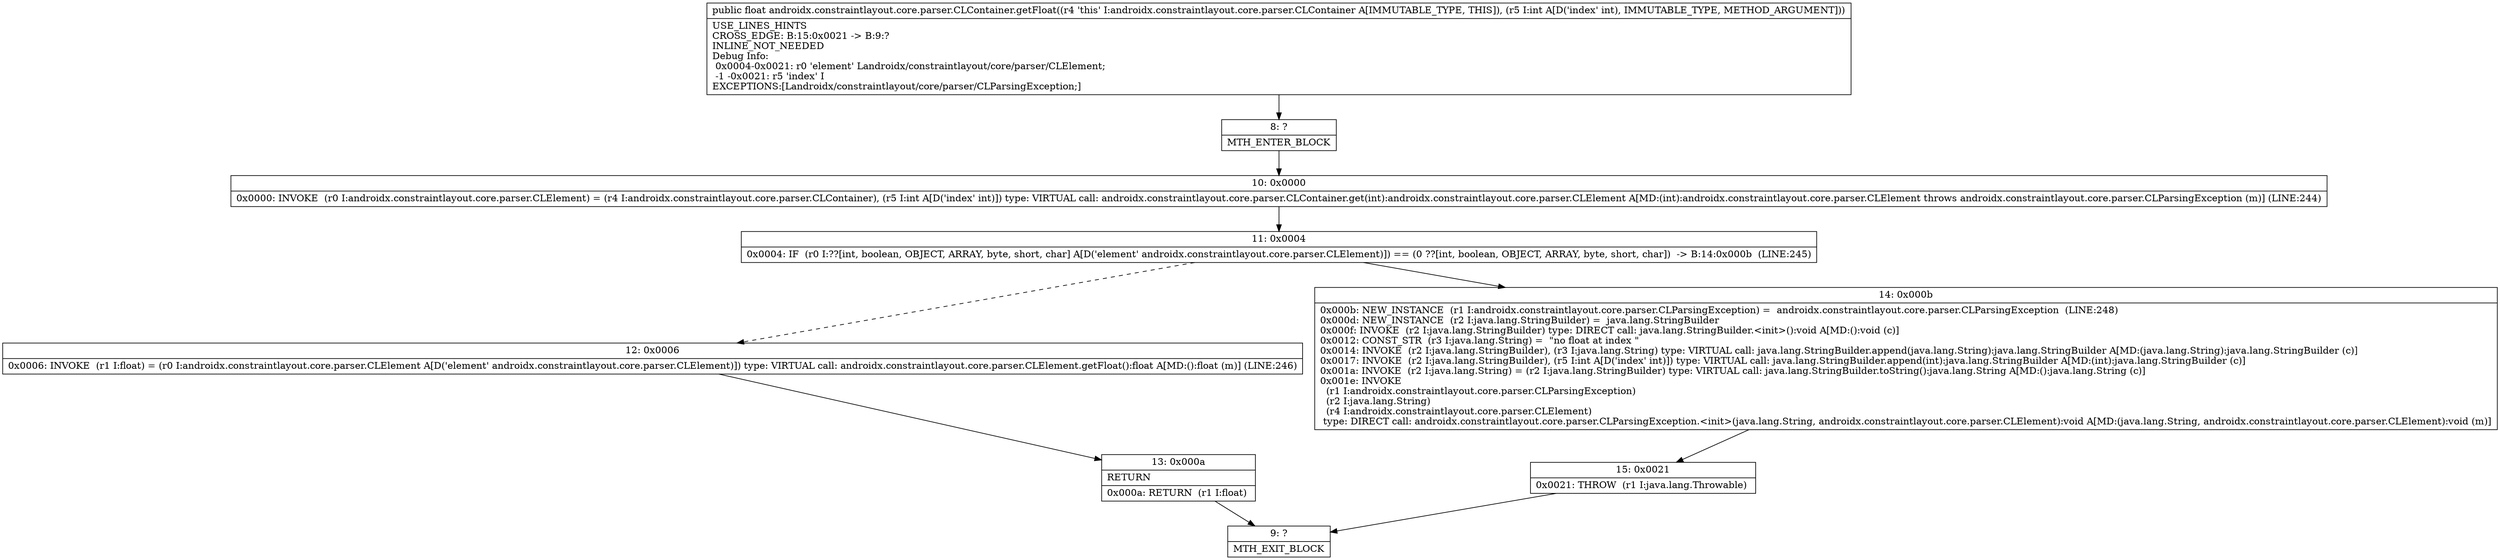 digraph "CFG forandroidx.constraintlayout.core.parser.CLContainer.getFloat(I)F" {
Node_8 [shape=record,label="{8\:\ ?|MTH_ENTER_BLOCK\l}"];
Node_10 [shape=record,label="{10\:\ 0x0000|0x0000: INVOKE  (r0 I:androidx.constraintlayout.core.parser.CLElement) = (r4 I:androidx.constraintlayout.core.parser.CLContainer), (r5 I:int A[D('index' int)]) type: VIRTUAL call: androidx.constraintlayout.core.parser.CLContainer.get(int):androidx.constraintlayout.core.parser.CLElement A[MD:(int):androidx.constraintlayout.core.parser.CLElement throws androidx.constraintlayout.core.parser.CLParsingException (m)] (LINE:244)\l}"];
Node_11 [shape=record,label="{11\:\ 0x0004|0x0004: IF  (r0 I:??[int, boolean, OBJECT, ARRAY, byte, short, char] A[D('element' androidx.constraintlayout.core.parser.CLElement)]) == (0 ??[int, boolean, OBJECT, ARRAY, byte, short, char])  \-\> B:14:0x000b  (LINE:245)\l}"];
Node_12 [shape=record,label="{12\:\ 0x0006|0x0006: INVOKE  (r1 I:float) = (r0 I:androidx.constraintlayout.core.parser.CLElement A[D('element' androidx.constraintlayout.core.parser.CLElement)]) type: VIRTUAL call: androidx.constraintlayout.core.parser.CLElement.getFloat():float A[MD:():float (m)] (LINE:246)\l}"];
Node_13 [shape=record,label="{13\:\ 0x000a|RETURN\l|0x000a: RETURN  (r1 I:float) \l}"];
Node_9 [shape=record,label="{9\:\ ?|MTH_EXIT_BLOCK\l}"];
Node_14 [shape=record,label="{14\:\ 0x000b|0x000b: NEW_INSTANCE  (r1 I:androidx.constraintlayout.core.parser.CLParsingException) =  androidx.constraintlayout.core.parser.CLParsingException  (LINE:248)\l0x000d: NEW_INSTANCE  (r2 I:java.lang.StringBuilder) =  java.lang.StringBuilder \l0x000f: INVOKE  (r2 I:java.lang.StringBuilder) type: DIRECT call: java.lang.StringBuilder.\<init\>():void A[MD:():void (c)]\l0x0012: CONST_STR  (r3 I:java.lang.String) =  \"no float at index \" \l0x0014: INVOKE  (r2 I:java.lang.StringBuilder), (r3 I:java.lang.String) type: VIRTUAL call: java.lang.StringBuilder.append(java.lang.String):java.lang.StringBuilder A[MD:(java.lang.String):java.lang.StringBuilder (c)]\l0x0017: INVOKE  (r2 I:java.lang.StringBuilder), (r5 I:int A[D('index' int)]) type: VIRTUAL call: java.lang.StringBuilder.append(int):java.lang.StringBuilder A[MD:(int):java.lang.StringBuilder (c)]\l0x001a: INVOKE  (r2 I:java.lang.String) = (r2 I:java.lang.StringBuilder) type: VIRTUAL call: java.lang.StringBuilder.toString():java.lang.String A[MD:():java.lang.String (c)]\l0x001e: INVOKE  \l  (r1 I:androidx.constraintlayout.core.parser.CLParsingException)\l  (r2 I:java.lang.String)\l  (r4 I:androidx.constraintlayout.core.parser.CLElement)\l type: DIRECT call: androidx.constraintlayout.core.parser.CLParsingException.\<init\>(java.lang.String, androidx.constraintlayout.core.parser.CLElement):void A[MD:(java.lang.String, androidx.constraintlayout.core.parser.CLElement):void (m)]\l}"];
Node_15 [shape=record,label="{15\:\ 0x0021|0x0021: THROW  (r1 I:java.lang.Throwable) \l}"];
MethodNode[shape=record,label="{public float androidx.constraintlayout.core.parser.CLContainer.getFloat((r4 'this' I:androidx.constraintlayout.core.parser.CLContainer A[IMMUTABLE_TYPE, THIS]), (r5 I:int A[D('index' int), IMMUTABLE_TYPE, METHOD_ARGUMENT]))  | USE_LINES_HINTS\lCROSS_EDGE: B:15:0x0021 \-\> B:9:?\lINLINE_NOT_NEEDED\lDebug Info:\l  0x0004\-0x0021: r0 'element' Landroidx\/constraintlayout\/core\/parser\/CLElement;\l  \-1 \-0x0021: r5 'index' I\lEXCEPTIONS:[Landroidx\/constraintlayout\/core\/parser\/CLParsingException;]\l}"];
MethodNode -> Node_8;Node_8 -> Node_10;
Node_10 -> Node_11;
Node_11 -> Node_12[style=dashed];
Node_11 -> Node_14;
Node_12 -> Node_13;
Node_13 -> Node_9;
Node_14 -> Node_15;
Node_15 -> Node_9;
}

